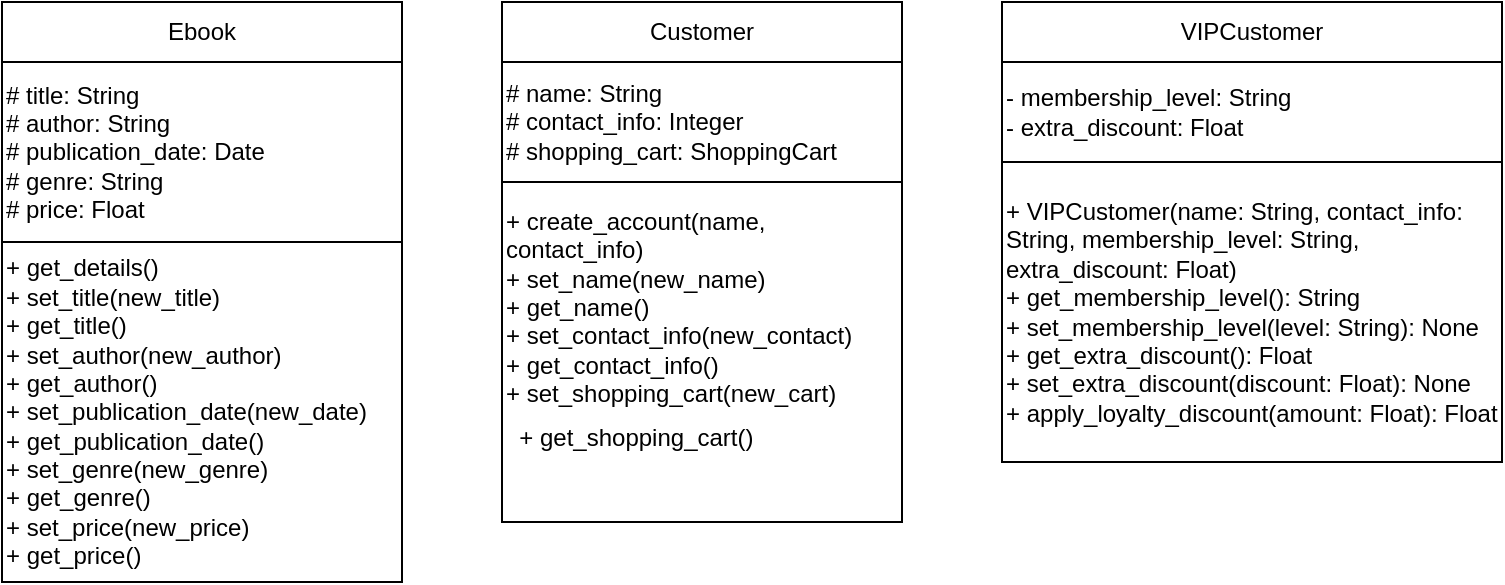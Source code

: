 <mxfile version="24.8.0">
  <diagram name="Page-1" id="0N4WF_Am87cuY9ZfUtcu">
    <mxGraphModel grid="1" page="1" gridSize="10" guides="1" tooltips="1" connect="1" arrows="1" fold="1" pageScale="1" pageWidth="850" pageHeight="1100" math="0" shadow="0">
      <root>
        <mxCell id="0" />
        <mxCell id="1" parent="0" />
        <mxCell id="gBozBJxobV5QFHehTq0j-1" value="" style="swimlane;startSize=0;" vertex="1" parent="1">
          <mxGeometry x="120" y="120" width="200" height="290" as="geometry" />
        </mxCell>
        <mxCell id="gBozBJxobV5QFHehTq0j-2" value="Ebook" style="rounded=0;whiteSpace=wrap;html=1;" vertex="1" parent="gBozBJxobV5QFHehTq0j-1">
          <mxGeometry width="200" height="30" as="geometry" />
        </mxCell>
        <mxCell id="gBozBJxobV5QFHehTq0j-3" value="# title: String&amp;nbsp;&lt;div&gt;# author: String&lt;/div&gt;&lt;div&gt;# publication_date: Date&lt;/div&gt;&lt;div&gt;# genre: String&lt;/div&gt;&lt;div&gt;# price: Float&lt;/div&gt;" style="rounded=0;whiteSpace=wrap;html=1;align=left;" vertex="1" parent="gBozBJxobV5QFHehTq0j-1">
          <mxGeometry y="30" width="200" height="90" as="geometry" />
        </mxCell>
        <mxCell id="gBozBJxobV5QFHehTq0j-4" value="&lt;font face=&quot;Helvetica&quot; style=&quot;font-size: 12px;&quot;&gt;+&amp;nbsp;&lt;span style=&quot;&quot; id=&quot;docs-internal-guid-1a1e6c46-7fff-6a24-c08f-9612e7744d96&quot;&gt;&lt;span style=&quot;background-color: transparent; font-variant-numeric: normal; font-variant-east-asian: normal; font-variant-alternates: normal; font-variant-position: normal; vertical-align: baseline; white-space-collapse: preserve;&quot;&gt;get_details()&lt;/span&gt;&lt;/span&gt;&lt;/font&gt;&lt;div style=&quot;&quot;&gt;&lt;font face=&quot;Helvetica&quot; style=&quot;font-size: 12px;&quot;&gt;&lt;span style=&quot;background-color: transparent; font-variant-numeric: normal; font-variant-east-asian: normal; font-variant-alternates: normal; font-variant-position: normal; vertical-align: baseline; white-space-collapse: preserve;&quot;&gt;+ &lt;/span&gt;&lt;span style=&quot;background-color: transparent; white-space-collapse: preserve;&quot;&gt;set_title(new_title)&lt;/span&gt;&lt;/font&gt;&lt;/div&gt;&lt;div style=&quot;&quot;&gt;&lt;font face=&quot;Helvetica&quot; style=&quot;font-size: 12px;&quot;&gt;&lt;span style=&quot;background-color: transparent; white-space-collapse: preserve;&quot;&gt;+ &lt;/span&gt;&lt;span style=&quot;background-color: transparent; white-space-collapse: preserve;&quot;&gt;get_title()&lt;/span&gt;&lt;/font&gt;&lt;/div&gt;&lt;div style=&quot;&quot;&gt;&lt;font face=&quot;Helvetica&quot; style=&quot;font-size: 12px;&quot;&gt;&lt;span style=&quot;background-color: transparent; white-space-collapse: preserve;&quot;&gt;+ &lt;/span&gt;&lt;span style=&quot;background-color: transparent; white-space-collapse: preserve;&quot;&gt;set_author(new_author)&lt;/span&gt;&lt;/font&gt;&lt;/div&gt;&lt;div style=&quot;&quot;&gt;&lt;font face=&quot;Helvetica&quot; style=&quot;font-size: 12px;&quot;&gt;&lt;span style=&quot;background-color: transparent; white-space-collapse: preserve;&quot;&gt;+ &lt;/span&gt;&lt;span style=&quot;background-color: transparent; white-space-collapse: preserve;&quot;&gt;get_author()&lt;/span&gt;&lt;/font&gt;&lt;/div&gt;&lt;div style=&quot;&quot;&gt;&lt;font face=&quot;Helvetica&quot; style=&quot;font-size: 12px;&quot;&gt;&lt;span style=&quot;background-color: transparent; white-space-collapse: preserve;&quot;&gt;+ &lt;/span&gt;&lt;span style=&quot;background-color: transparent; white-space-collapse: preserve;&quot;&gt;set_publication_date(new_date)&lt;/span&gt;&lt;/font&gt;&lt;/div&gt;&lt;div style=&quot;&quot;&gt;&lt;font face=&quot;Helvetica&quot; style=&quot;font-size: 12px;&quot;&gt;&lt;span style=&quot;background-color: transparent; white-space-collapse: preserve;&quot;&gt;+ &lt;/span&gt;&lt;span style=&quot;background-color: transparent; white-space-collapse: preserve;&quot;&gt;get_publication_date()&lt;/span&gt;&lt;/font&gt;&lt;/div&gt;&lt;div style=&quot;&quot;&gt;&lt;font face=&quot;Helvetica&quot; style=&quot;font-size: 12px;&quot;&gt;&lt;span style=&quot;background-color: transparent; white-space-collapse: preserve;&quot;&gt;+ &lt;/span&gt;&lt;span style=&quot;background-color: transparent; white-space-collapse: preserve;&quot;&gt;set_genre(new_genre)&lt;/span&gt;&lt;/font&gt;&lt;/div&gt;&lt;div style=&quot;&quot;&gt;&lt;font face=&quot;Helvetica&quot; style=&quot;font-size: 12px;&quot;&gt;&lt;span style=&quot;background-color: transparent; white-space-collapse: preserve;&quot;&gt;+ &lt;/span&gt;&lt;span style=&quot;background-color: transparent; white-space-collapse: preserve;&quot;&gt;get_genre()&lt;/span&gt;&lt;/font&gt;&lt;/div&gt;&lt;div style=&quot;&quot;&gt;&lt;font face=&quot;Helvetica&quot; style=&quot;font-size: 12px;&quot;&gt;&lt;span style=&quot;background-color: transparent; white-space-collapse: preserve;&quot;&gt;+ &lt;/span&gt;&lt;span style=&quot;background-color: transparent; white-space-collapse: preserve;&quot;&gt;set_price(new_price)&lt;/span&gt;&lt;/font&gt;&lt;/div&gt;&lt;div style=&quot;&quot;&gt;&lt;font face=&quot;Helvetica&quot; style=&quot;font-size: 12px;&quot;&gt;&lt;span style=&quot;background-color: transparent; white-space-collapse: preserve;&quot;&gt;+ &lt;/span&gt;&lt;span style=&quot;background-color: transparent; white-space-collapse: preserve;&quot;&gt;get_price()&lt;/span&gt;&lt;/font&gt;&lt;/div&gt;" style="rounded=0;whiteSpace=wrap;html=1;align=left;" vertex="1" parent="gBozBJxobV5QFHehTq0j-1">
          <mxGeometry y="120" width="200" height="170" as="geometry" />
        </mxCell>
        <mxCell id="gBozBJxobV5QFHehTq0j-5" value="" style="swimlane;startSize=0;" vertex="1" parent="1">
          <mxGeometry x="370" y="120" width="200" height="260" as="geometry" />
        </mxCell>
        <mxCell id="gBozBJxobV5QFHehTq0j-6" value="Customer" style="rounded=0;whiteSpace=wrap;html=1;" vertex="1" parent="gBozBJxobV5QFHehTq0j-5">
          <mxGeometry width="200" height="30" as="geometry" />
        </mxCell>
        <mxCell id="gBozBJxobV5QFHehTq0j-7" value="# name: String&lt;div&gt;# contact_info: Integer&lt;/div&gt;&lt;div&gt;# shopping_cart: ShoppingCart&lt;/div&gt;" style="rounded=0;whiteSpace=wrap;html=1;align=left;" vertex="1" parent="gBozBJxobV5QFHehTq0j-5">
          <mxGeometry y="30" width="200" height="60" as="geometry" />
        </mxCell>
        <mxCell id="gBozBJxobV5QFHehTq0j-8" value="&lt;span style=&quot;&quot; id=&quot;docs-internal-guid-0524c596-7fff-9ad3-25b6-cd9ffc0817da&quot;&gt;&lt;span style=&quot;background-color: transparent; font-variant-numeric: normal; font-variant-east-asian: normal; font-variant-alternates: normal; font-variant-position: normal; vertical-align: baseline; white-space-collapse: preserve;&quot;&gt;&lt;font face=&quot;Helvetica&quot; style=&quot;font-size: 12px;&quot;&gt;+ create_account(name, contact_info)&lt;/font&gt;&lt;/span&gt;&lt;/span&gt;&lt;div style=&quot;&quot;&gt;&lt;font style=&quot;font-size: 12px;&quot;&gt;&lt;span style=&quot;background-color: transparent; font-variant-numeric: normal; font-variant-east-asian: normal; font-variant-alternates: normal; font-variant-position: normal; vertical-align: baseline; white-space-collapse: preserve;&quot;&gt;+ &lt;/span&gt;&lt;span style=&quot;background-color: transparent; white-space-collapse: preserve;&quot;&gt;set_name(new_name)&lt;/span&gt;&lt;/font&gt;&lt;/div&gt;&lt;div style=&quot;&quot;&gt;&lt;font face=&quot;Helvetica&quot; style=&quot;font-size: 12px;&quot;&gt;&lt;span style=&quot;background-color: transparent; white-space-collapse: preserve;&quot;&gt;+ &lt;/span&gt;&lt;span style=&quot;background-color: transparent; white-space-collapse: preserve;&quot;&gt;get_name()&lt;/span&gt;&lt;/font&gt;&lt;/div&gt;&lt;div style=&quot;&quot;&gt;&lt;font face=&quot;Helvetica&quot; style=&quot;font-size: 12px;&quot;&gt;&lt;span style=&quot;background-color: transparent; white-space-collapse: preserve;&quot;&gt;+ &lt;/span&gt;&lt;span style=&quot;background-color: transparent; white-space-collapse: preserve;&quot;&gt;set_contact_info(new_contact)&lt;/span&gt;&lt;/font&gt;&lt;/div&gt;&lt;div style=&quot;&quot;&gt;&lt;font face=&quot;Helvetica&quot; style=&quot;font-size: 12px;&quot;&gt;&lt;span style=&quot;background-color: transparent; white-space-collapse: preserve;&quot;&gt;+ &lt;/span&gt;&lt;span style=&quot;background-color: transparent; white-space-collapse: preserve;&quot;&gt;get_contact_info()&lt;/span&gt;&lt;/font&gt;&lt;/div&gt;&lt;div style=&quot;&quot;&gt;&lt;font face=&quot;Helvetica&quot; style=&quot;font-size: 12px;&quot;&gt;&lt;span style=&quot;background-color: transparent; white-space-collapse: preserve;&quot;&gt;+ &lt;/span&gt;&lt;span style=&quot;background-color: transparent; white-space-collapse: preserve;&quot;&gt;set_shopping_cart(new_cart)&lt;/span&gt;&lt;/font&gt;&lt;/div&gt;&lt;div style=&quot;&quot;&gt;&lt;table style=&quot;background-color: initial; border: none; border-collapse: collapse;&quot;&gt;&lt;colgroup&gt;&lt;col width=&quot;151&quot;&gt;&lt;/colgroup&gt;&lt;tbody&gt;&lt;tr style=&quot;height:22.75pt&quot;&gt;&lt;td style=&quot;vertical-align:top;padding:5pt 5pt 5pt 5pt;overflow:hidden;overflow-wrap:break-word;&quot;&gt;&lt;p style=&quot;line-height:1.38;margin-top:0pt;margin-bottom:0pt;&quot; dir=&quot;ltr&quot;&gt;&lt;span style=&quot;background-color: transparent; white-space-collapse: preserve;&quot;&gt;+ get_shopping_cart()&lt;/span&gt;&lt;/p&gt;&lt;/td&gt;&lt;/tr&gt;&lt;/tbody&gt;&lt;/table&gt;&lt;/div&gt;&lt;span style=&quot;&quot; id=&quot;docs-internal-guid-84015591-7fff-473b-430e-a53e8fe508b6&quot;&gt;&lt;br&gt;&lt;/span&gt;" style="rounded=0;whiteSpace=wrap;html=1;align=left;" vertex="1" parent="gBozBJxobV5QFHehTq0j-5">
          <mxGeometry y="90" width="200" height="170" as="geometry" />
        </mxCell>
        <mxCell id="MPH6QD4ilr39yuGUfYMB-1" value="" style="swimlane;startSize=0;" vertex="1" parent="1">
          <mxGeometry x="620" y="120" width="250" height="230" as="geometry" />
        </mxCell>
        <mxCell id="MPH6QD4ilr39yuGUfYMB-2" value="VIPCustomer" style="rounded=0;whiteSpace=wrap;html=1;" vertex="1" parent="MPH6QD4ilr39yuGUfYMB-1">
          <mxGeometry width="250" height="30" as="geometry" />
        </mxCell>
        <mxCell id="MPH6QD4ilr39yuGUfYMB-5" value="" style="edgeStyle=orthogonalEdgeStyle;rounded=0;orthogonalLoop=1;jettySize=auto;html=1;" edge="1" parent="MPH6QD4ilr39yuGUfYMB-1" source="MPH6QD4ilr39yuGUfYMB-3" target="MPH6QD4ilr39yuGUfYMB-4">
          <mxGeometry relative="1" as="geometry" />
        </mxCell>
        <mxCell id="MPH6QD4ilr39yuGUfYMB-3" value="- membership_level: String&lt;div&gt;- extra_discount: Float&lt;/div&gt;" style="rounded=0;whiteSpace=wrap;html=1;align=left;" vertex="1" parent="MPH6QD4ilr39yuGUfYMB-1">
          <mxGeometry y="30" width="250" height="50" as="geometry" />
        </mxCell>
        <mxCell id="MPH6QD4ilr39yuGUfYMB-4" value="&lt;span style=&quot;&quot; id=&quot;docs-internal-guid-84015591-7fff-473b-430e-a53e8fe508b6&quot;&gt;&lt;span class=&quot;hljs-addition&quot;&gt;+ VIPCustomer(name: String, contact_info: String, membership_level: String, extra_discount: Float)&lt;/span&gt;&lt;br/&gt;&lt;span class=&quot;hljs-addition&quot;&gt;+ get_membership_level(): String&lt;/span&gt;&lt;br/&gt;&lt;span class=&quot;hljs-addition&quot;&gt;+ set_membership_level(level: String): None&lt;/span&gt;&lt;br/&gt;&lt;span class=&quot;hljs-addition&quot;&gt;+ get_extra_discount(): Float&lt;/span&gt;&lt;br/&gt;&lt;span class=&quot;hljs-addition&quot;&gt;+ set_extra_discount(discount: Float): None&lt;/span&gt;&lt;br/&gt;&lt;span class=&quot;hljs-addition&quot;&gt;+ apply_loyalty_discount(amount: Float): Float&lt;/span&gt;&lt;/span&gt;" style="rounded=0;whiteSpace=wrap;html=1;align=left;" vertex="1" parent="MPH6QD4ilr39yuGUfYMB-1">
          <mxGeometry y="80" width="250" height="150" as="geometry" />
        </mxCell>
      </root>
    </mxGraphModel>
  </diagram>
</mxfile>

